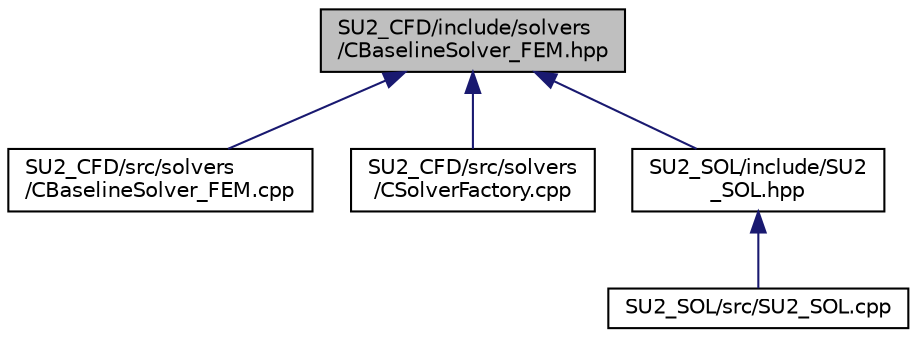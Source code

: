 digraph "SU2_CFD/include/solvers/CBaselineSolver_FEM.hpp"
{
 // LATEX_PDF_SIZE
  edge [fontname="Helvetica",fontsize="10",labelfontname="Helvetica",labelfontsize="10"];
  node [fontname="Helvetica",fontsize="10",shape=record];
  Node1 [label="SU2_CFD/include/solvers\l/CBaselineSolver_FEM.hpp",height=0.2,width=0.4,color="black", fillcolor="grey75", style="filled", fontcolor="black",tooltip=" "];
  Node1 -> Node2 [dir="back",color="midnightblue",fontsize="10",style="solid",fontname="Helvetica"];
  Node2 [label="SU2_CFD/src/solvers\l/CBaselineSolver_FEM.cpp",height=0.2,width=0.4,color="black", fillcolor="white", style="filled",URL="$CBaselineSolver__FEM_8cpp.html",tooltip="Main subroutines for CBaselineSolver_FEM class."];
  Node1 -> Node3 [dir="back",color="midnightblue",fontsize="10",style="solid",fontname="Helvetica"];
  Node3 [label="SU2_CFD/src/solvers\l/CSolverFactory.cpp",height=0.2,width=0.4,color="black", fillcolor="white", style="filled",URL="$CSolverFactory_8cpp.html",tooltip="Main subroutines for CSolverFactoryclass."];
  Node1 -> Node4 [dir="back",color="midnightblue",fontsize="10",style="solid",fontname="Helvetica"];
  Node4 [label="SU2_SOL/include/SU2\l_SOL.hpp",height=0.2,width=0.4,color="black", fillcolor="white", style="filled",URL="$SU2__SOL_8hpp.html",tooltip="Headers of the main subroutines of the code SU2_SOL. The subroutines and functions are in the SU2_SOL..."];
  Node4 -> Node5 [dir="back",color="midnightblue",fontsize="10",style="solid",fontname="Helvetica"];
  Node5 [label="SU2_SOL/src/SU2_SOL.cpp",height=0.2,width=0.4,color="black", fillcolor="white", style="filled",URL="$SU2__SOL_8cpp.html",tooltip="Main file for the solution export/conversion code (SU2_SOL)."];
}
